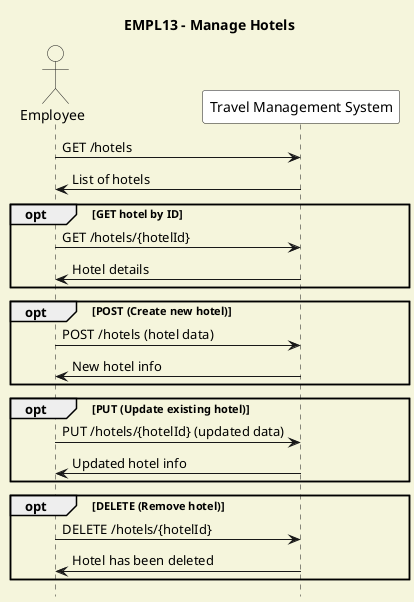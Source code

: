 @startuml
title EMPL13 - Manage Hotels

skinparam backgroundColor #F5F5DC
hide footbox

actor "Employee" as Employee #F5F5DC
participant "Travel Management System" as TMS #FFFFFF

'--- Primary Flow: GET (Retrieve all hotels) ---
Employee -> TMS : GET /hotels
TMS -> Employee : List of hotels

'--- Extension: GET hotel by ID ---
opt GET hotel by ID
    Employee -> TMS : GET /hotels/{hotelId}
    TMS -> Employee : Hotel details
end

'--- Extension: POST (Create new hotel) ---
opt POST (Create new hotel)
    Employee -> TMS : POST /hotels (hotel data)
    TMS -> Employee : New hotel info
end

'--- Extension: PUT (Update existing hotel) ---
opt PUT (Update existing hotel)
    Employee -> TMS : PUT /hotels/{hotelId} (updated data)
    TMS -> Employee : Updated hotel info
end

'--- Extension: DELETE (Remove hotel) ---
opt DELETE (Remove hotel)
    Employee -> TMS : DELETE /hotels/{hotelId}
    TMS -> Employee : Hotel has been deleted
end

@enduml
